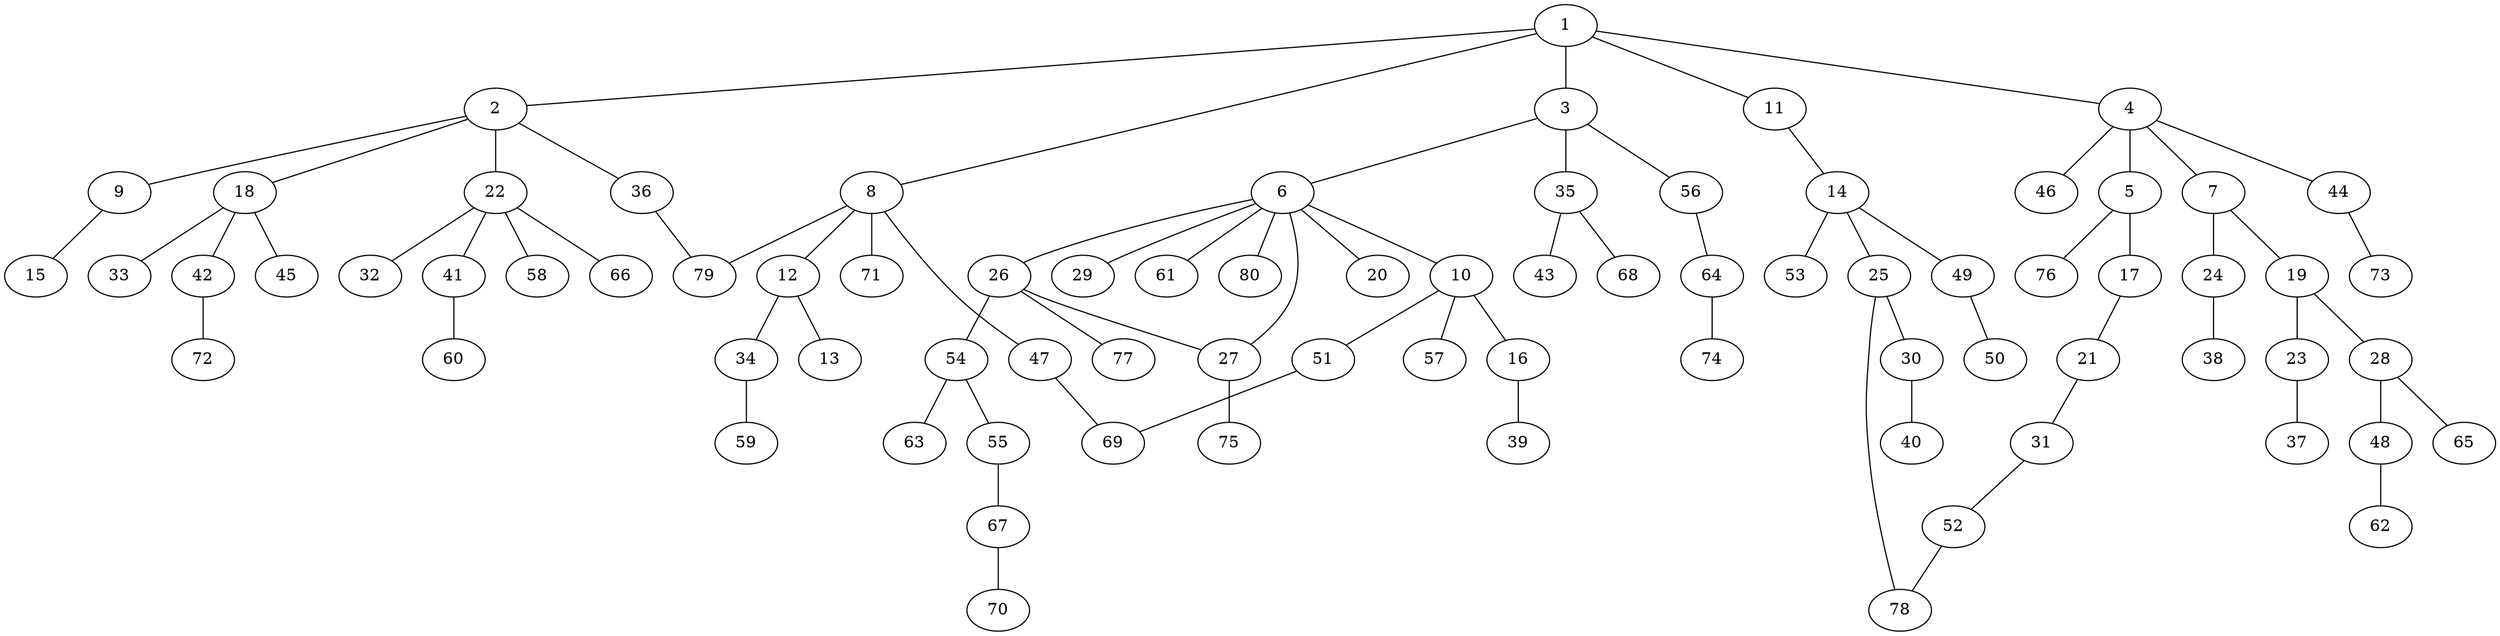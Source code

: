 graph graphname {1--2
1--3
1--4
1--8
1--11
2--9
2--18
2--22
2--36
3--6
3--35
3--56
4--5
4--7
4--44
4--46
5--17
5--76
6--10
6--20
6--26
6--27
6--29
6--61
6--80
7--19
7--24
8--12
8--47
8--71
8--79
9--15
10--16
10--51
10--57
11--14
12--13
12--34
14--25
14--49
14--53
16--39
17--21
18--33
18--42
18--45
19--23
19--28
21--31
22--32
22--41
22--58
22--66
23--37
24--38
25--30
25--78
26--27
26--54
26--77
27--75
28--48
28--65
30--40
31--52
34--59
35--43
35--68
36--79
41--60
42--72
44--73
47--69
48--62
49--50
51--69
52--78
54--55
54--63
55--67
56--64
64--74
67--70
}